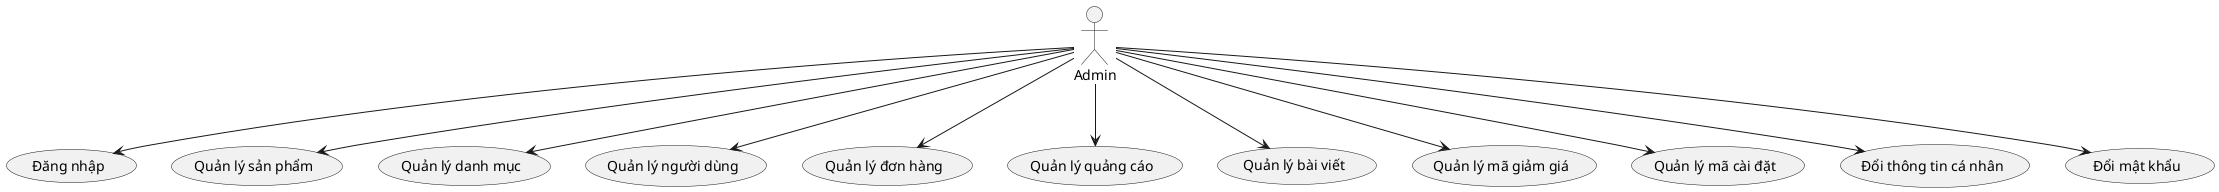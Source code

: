 @startuml

Admin --> (Đăng nhập)
Admin --> (Quản lý sản phẩm)
Admin --> (Quản lý danh mục)
Admin --> (Quản lý người dùng)
Admin --> (Quản lý đơn hàng)
Admin --> (Quản lý quảng cáo)
Admin --> (Quản lý bài viết)
Admin --> (Quản lý mã giảm giá)
Admin --> (Quản lý mã cài đặt)
Admin --> (Đổi thông tin cá nhân)
Admin --> (Đổi mật khẩu)

@enduml